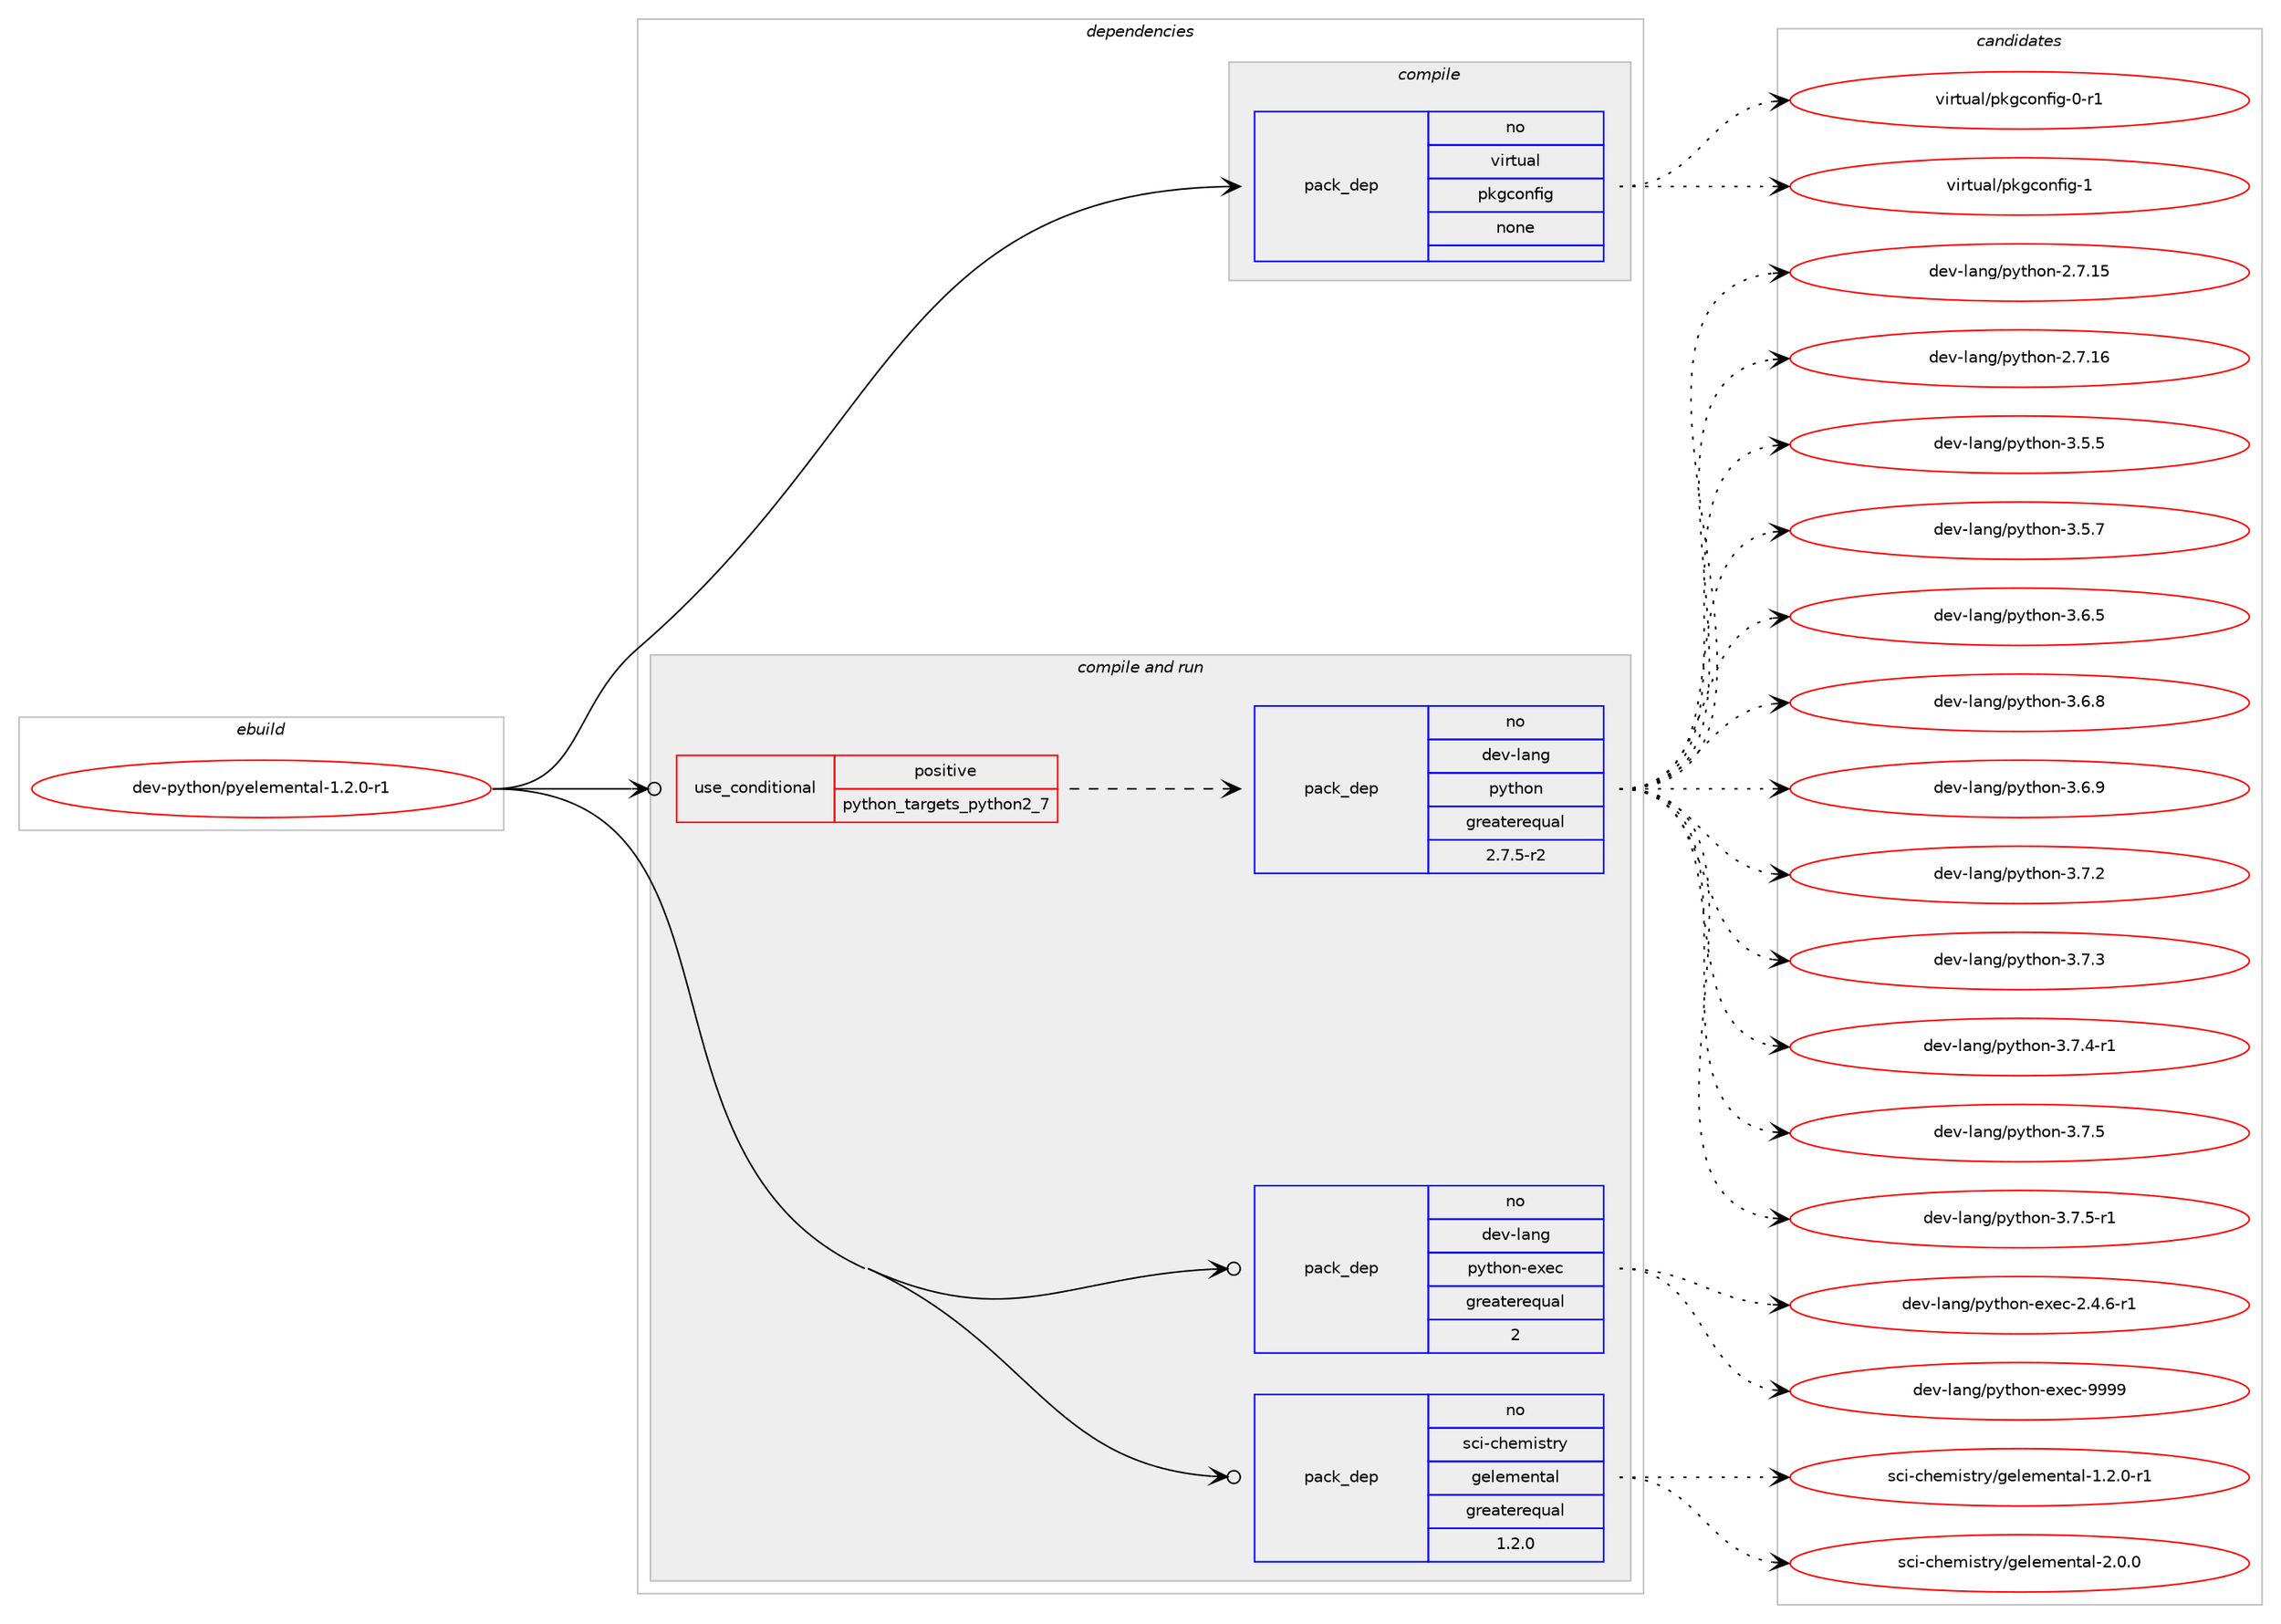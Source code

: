 digraph prolog {

# *************
# Graph options
# *************

newrank=true;
concentrate=true;
compound=true;
graph [rankdir=LR,fontname=Helvetica,fontsize=10,ranksep=1.5];#, ranksep=2.5, nodesep=0.2];
edge  [arrowhead=vee];
node  [fontname=Helvetica,fontsize=10];

# **********
# The ebuild
# **********

subgraph cluster_leftcol {
color=gray;
rank=same;
label=<<i>ebuild</i>>;
id [label="dev-python/pyelemental-1.2.0-r1", color=red, width=4, href="../dev-python/pyelemental-1.2.0-r1.svg"];
}

# ****************
# The dependencies
# ****************

subgraph cluster_midcol {
color=gray;
label=<<i>dependencies</i>>;
subgraph cluster_compile {
fillcolor="#eeeeee";
style=filled;
label=<<i>compile</i>>;
subgraph pack467861 {
dependency625428 [label=<<TABLE BORDER="0" CELLBORDER="1" CELLSPACING="0" CELLPADDING="4" WIDTH="220"><TR><TD ROWSPAN="6" CELLPADDING="30">pack_dep</TD></TR><TR><TD WIDTH="110">no</TD></TR><TR><TD>virtual</TD></TR><TR><TD>pkgconfig</TD></TR><TR><TD>none</TD></TR><TR><TD></TD></TR></TABLE>>, shape=none, color=blue];
}
id:e -> dependency625428:w [weight=20,style="solid",arrowhead="vee"];
}
subgraph cluster_compileandrun {
fillcolor="#eeeeee";
style=filled;
label=<<i>compile and run</i>>;
subgraph cond145723 {
dependency625429 [label=<<TABLE BORDER="0" CELLBORDER="1" CELLSPACING="0" CELLPADDING="4"><TR><TD ROWSPAN="3" CELLPADDING="10">use_conditional</TD></TR><TR><TD>positive</TD></TR><TR><TD>python_targets_python2_7</TD></TR></TABLE>>, shape=none, color=red];
subgraph pack467862 {
dependency625430 [label=<<TABLE BORDER="0" CELLBORDER="1" CELLSPACING="0" CELLPADDING="4" WIDTH="220"><TR><TD ROWSPAN="6" CELLPADDING="30">pack_dep</TD></TR><TR><TD WIDTH="110">no</TD></TR><TR><TD>dev-lang</TD></TR><TR><TD>python</TD></TR><TR><TD>greaterequal</TD></TR><TR><TD>2.7.5-r2</TD></TR></TABLE>>, shape=none, color=blue];
}
dependency625429:e -> dependency625430:w [weight=20,style="dashed",arrowhead="vee"];
}
id:e -> dependency625429:w [weight=20,style="solid",arrowhead="odotvee"];
subgraph pack467863 {
dependency625431 [label=<<TABLE BORDER="0" CELLBORDER="1" CELLSPACING="0" CELLPADDING="4" WIDTH="220"><TR><TD ROWSPAN="6" CELLPADDING="30">pack_dep</TD></TR><TR><TD WIDTH="110">no</TD></TR><TR><TD>dev-lang</TD></TR><TR><TD>python-exec</TD></TR><TR><TD>greaterequal</TD></TR><TR><TD>2</TD></TR></TABLE>>, shape=none, color=blue];
}
id:e -> dependency625431:w [weight=20,style="solid",arrowhead="odotvee"];
subgraph pack467864 {
dependency625432 [label=<<TABLE BORDER="0" CELLBORDER="1" CELLSPACING="0" CELLPADDING="4" WIDTH="220"><TR><TD ROWSPAN="6" CELLPADDING="30">pack_dep</TD></TR><TR><TD WIDTH="110">no</TD></TR><TR><TD>sci-chemistry</TD></TR><TR><TD>gelemental</TD></TR><TR><TD>greaterequal</TD></TR><TR><TD>1.2.0</TD></TR></TABLE>>, shape=none, color=blue];
}
id:e -> dependency625432:w [weight=20,style="solid",arrowhead="odotvee"];
}
subgraph cluster_run {
fillcolor="#eeeeee";
style=filled;
label=<<i>run</i>>;
}
}

# **************
# The candidates
# **************

subgraph cluster_choices {
rank=same;
color=gray;
label=<<i>candidates</i>>;

subgraph choice467861 {
color=black;
nodesep=1;
choice11810511411611797108471121071039911111010210510345484511449 [label="virtual/pkgconfig-0-r1", color=red, width=4,href="../virtual/pkgconfig-0-r1.svg"];
choice1181051141161179710847112107103991111101021051034549 [label="virtual/pkgconfig-1", color=red, width=4,href="../virtual/pkgconfig-1.svg"];
dependency625428:e -> choice11810511411611797108471121071039911111010210510345484511449:w [style=dotted,weight="100"];
dependency625428:e -> choice1181051141161179710847112107103991111101021051034549:w [style=dotted,weight="100"];
}
subgraph choice467862 {
color=black;
nodesep=1;
choice10010111845108971101034711212111610411111045504655464953 [label="dev-lang/python-2.7.15", color=red, width=4,href="../dev-lang/python-2.7.15.svg"];
choice10010111845108971101034711212111610411111045504655464954 [label="dev-lang/python-2.7.16", color=red, width=4,href="../dev-lang/python-2.7.16.svg"];
choice100101118451089711010347112121116104111110455146534653 [label="dev-lang/python-3.5.5", color=red, width=4,href="../dev-lang/python-3.5.5.svg"];
choice100101118451089711010347112121116104111110455146534655 [label="dev-lang/python-3.5.7", color=red, width=4,href="../dev-lang/python-3.5.7.svg"];
choice100101118451089711010347112121116104111110455146544653 [label="dev-lang/python-3.6.5", color=red, width=4,href="../dev-lang/python-3.6.5.svg"];
choice100101118451089711010347112121116104111110455146544656 [label="dev-lang/python-3.6.8", color=red, width=4,href="../dev-lang/python-3.6.8.svg"];
choice100101118451089711010347112121116104111110455146544657 [label="dev-lang/python-3.6.9", color=red, width=4,href="../dev-lang/python-3.6.9.svg"];
choice100101118451089711010347112121116104111110455146554650 [label="dev-lang/python-3.7.2", color=red, width=4,href="../dev-lang/python-3.7.2.svg"];
choice100101118451089711010347112121116104111110455146554651 [label="dev-lang/python-3.7.3", color=red, width=4,href="../dev-lang/python-3.7.3.svg"];
choice1001011184510897110103471121211161041111104551465546524511449 [label="dev-lang/python-3.7.4-r1", color=red, width=4,href="../dev-lang/python-3.7.4-r1.svg"];
choice100101118451089711010347112121116104111110455146554653 [label="dev-lang/python-3.7.5", color=red, width=4,href="../dev-lang/python-3.7.5.svg"];
choice1001011184510897110103471121211161041111104551465546534511449 [label="dev-lang/python-3.7.5-r1", color=red, width=4,href="../dev-lang/python-3.7.5-r1.svg"];
dependency625430:e -> choice10010111845108971101034711212111610411111045504655464953:w [style=dotted,weight="100"];
dependency625430:e -> choice10010111845108971101034711212111610411111045504655464954:w [style=dotted,weight="100"];
dependency625430:e -> choice100101118451089711010347112121116104111110455146534653:w [style=dotted,weight="100"];
dependency625430:e -> choice100101118451089711010347112121116104111110455146534655:w [style=dotted,weight="100"];
dependency625430:e -> choice100101118451089711010347112121116104111110455146544653:w [style=dotted,weight="100"];
dependency625430:e -> choice100101118451089711010347112121116104111110455146544656:w [style=dotted,weight="100"];
dependency625430:e -> choice100101118451089711010347112121116104111110455146544657:w [style=dotted,weight="100"];
dependency625430:e -> choice100101118451089711010347112121116104111110455146554650:w [style=dotted,weight="100"];
dependency625430:e -> choice100101118451089711010347112121116104111110455146554651:w [style=dotted,weight="100"];
dependency625430:e -> choice1001011184510897110103471121211161041111104551465546524511449:w [style=dotted,weight="100"];
dependency625430:e -> choice100101118451089711010347112121116104111110455146554653:w [style=dotted,weight="100"];
dependency625430:e -> choice1001011184510897110103471121211161041111104551465546534511449:w [style=dotted,weight="100"];
}
subgraph choice467863 {
color=black;
nodesep=1;
choice10010111845108971101034711212111610411111045101120101994550465246544511449 [label="dev-lang/python-exec-2.4.6-r1", color=red, width=4,href="../dev-lang/python-exec-2.4.6-r1.svg"];
choice10010111845108971101034711212111610411111045101120101994557575757 [label="dev-lang/python-exec-9999", color=red, width=4,href="../dev-lang/python-exec-9999.svg"];
dependency625431:e -> choice10010111845108971101034711212111610411111045101120101994550465246544511449:w [style=dotted,weight="100"];
dependency625431:e -> choice10010111845108971101034711212111610411111045101120101994557575757:w [style=dotted,weight="100"];
}
subgraph choice467864 {
color=black;
nodesep=1;
choice11599105459910410110910511511611412147103101108101109101110116971084549465046484511449 [label="sci-chemistry/gelemental-1.2.0-r1", color=red, width=4,href="../sci-chemistry/gelemental-1.2.0-r1.svg"];
choice1159910545991041011091051151161141214710310110810110910111011697108455046484648 [label="sci-chemistry/gelemental-2.0.0", color=red, width=4,href="../sci-chemistry/gelemental-2.0.0.svg"];
dependency625432:e -> choice11599105459910410110910511511611412147103101108101109101110116971084549465046484511449:w [style=dotted,weight="100"];
dependency625432:e -> choice1159910545991041011091051151161141214710310110810110910111011697108455046484648:w [style=dotted,weight="100"];
}
}

}
